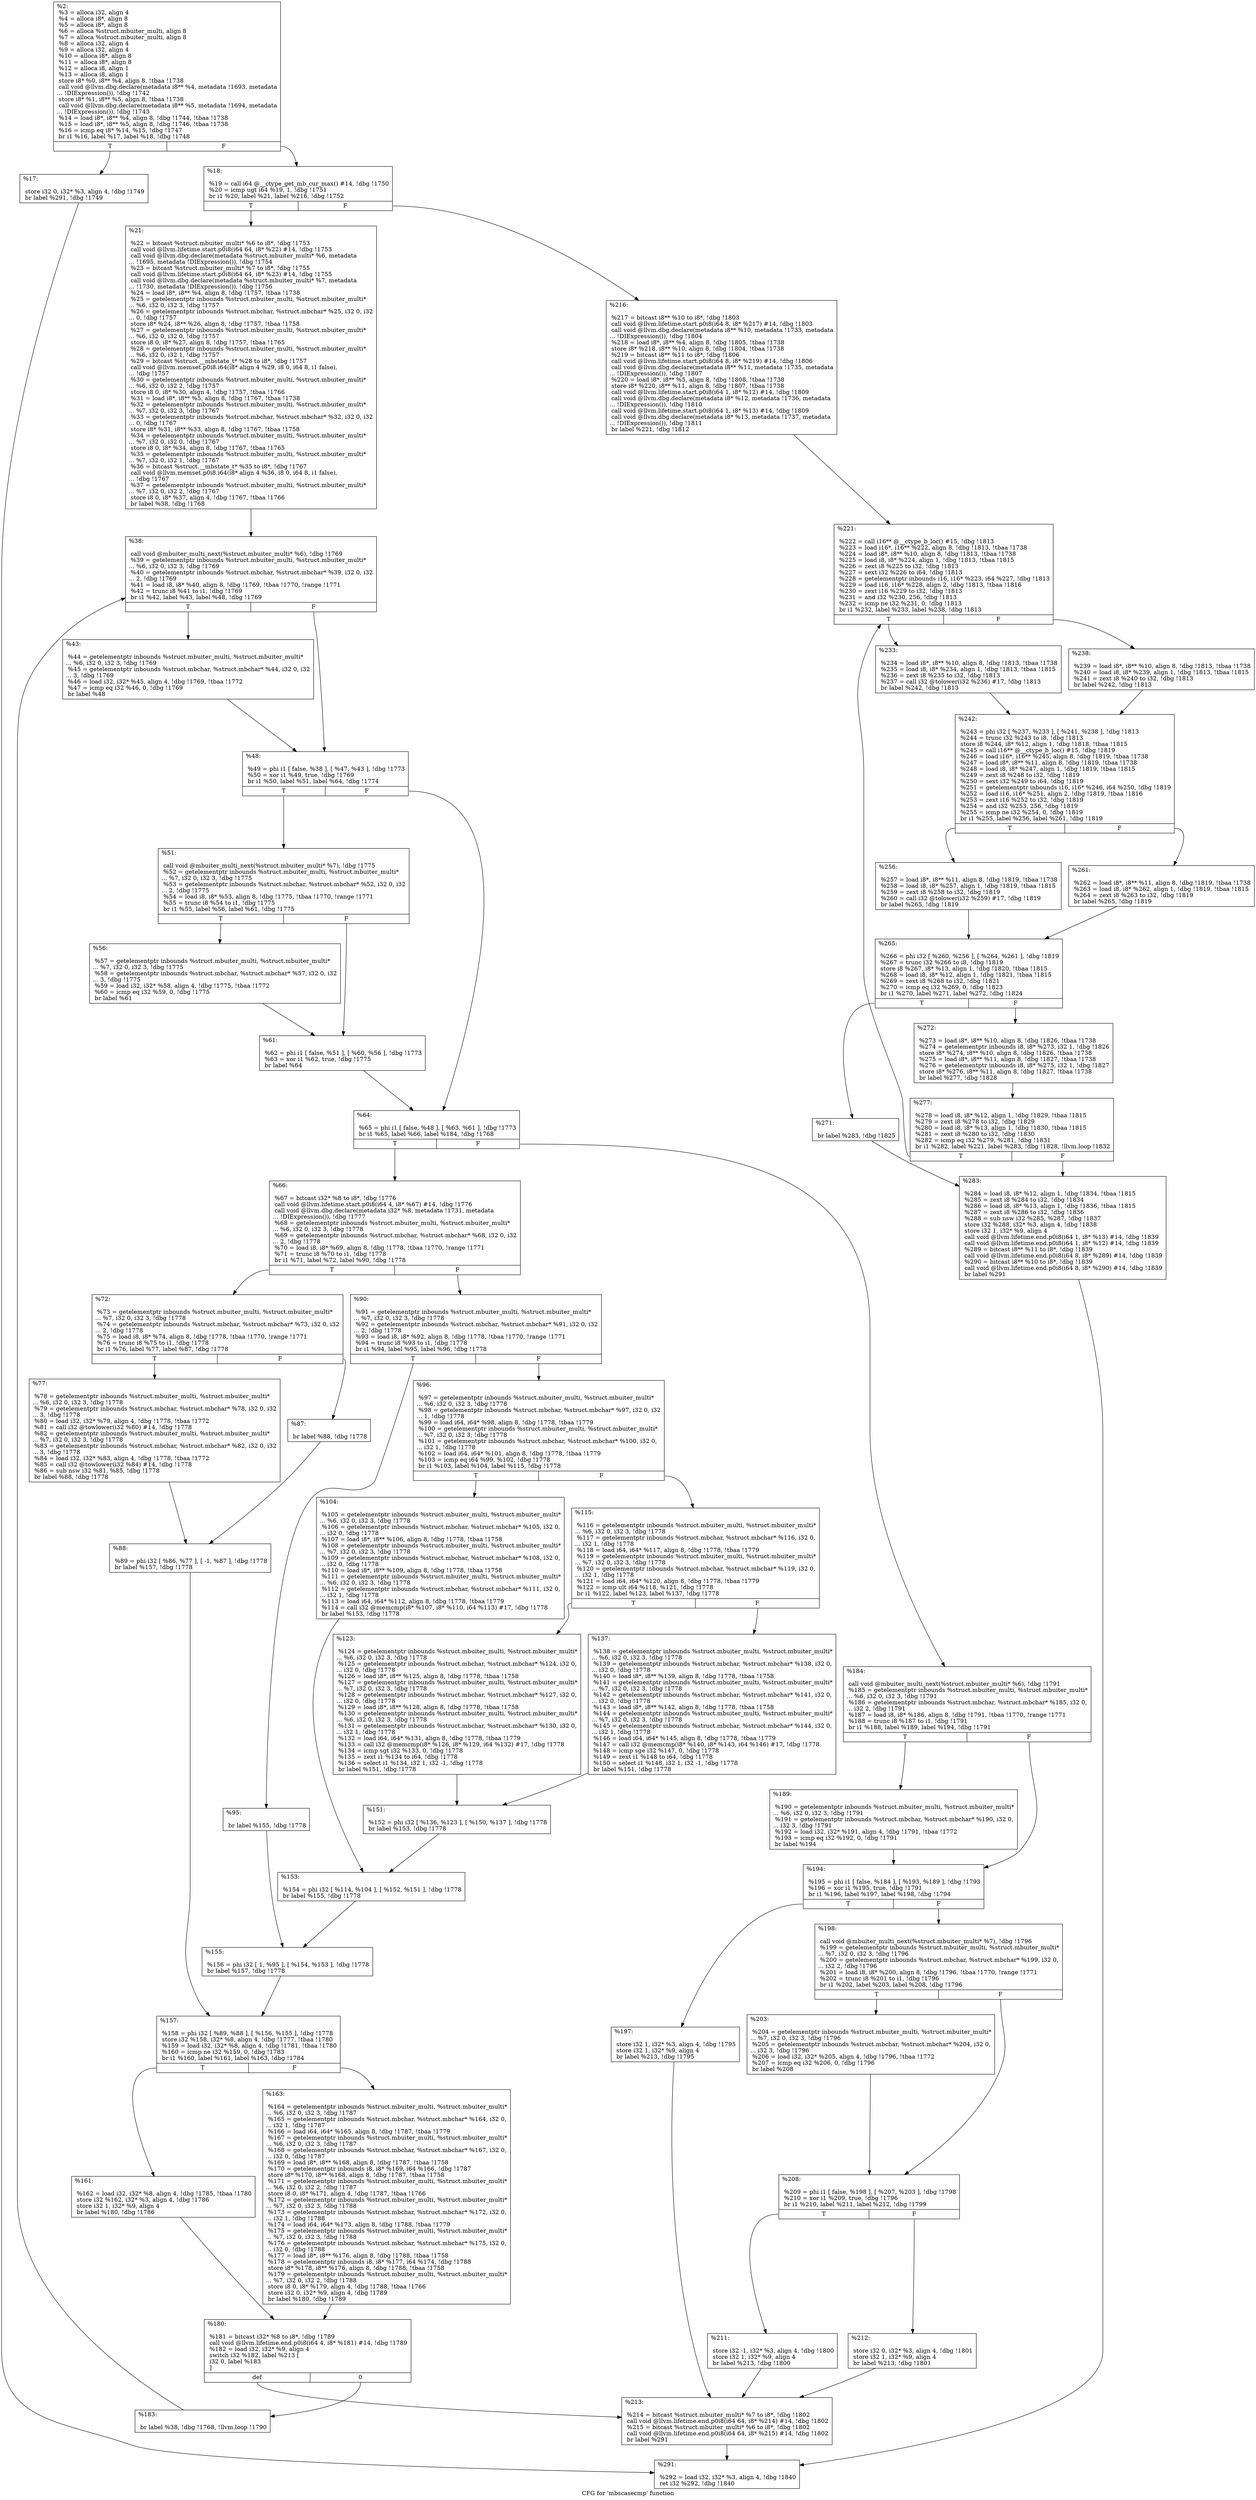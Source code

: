digraph "CFG for 'mbscasecmp' function" {
	label="CFG for 'mbscasecmp' function";

	Node0x295e1e0 [shape=record,label="{%2:\l  %3 = alloca i32, align 4\l  %4 = alloca i8*, align 8\l  %5 = alloca i8*, align 8\l  %6 = alloca %struct.mbuiter_multi, align 8\l  %7 = alloca %struct.mbuiter_multi, align 8\l  %8 = alloca i32, align 4\l  %9 = alloca i32, align 4\l  %10 = alloca i8*, align 8\l  %11 = alloca i8*, align 8\l  %12 = alloca i8, align 1\l  %13 = alloca i8, align 1\l  store i8* %0, i8** %4, align 8, !tbaa !1738\l  call void @llvm.dbg.declare(metadata i8** %4, metadata !1693, metadata\l... !DIExpression()), !dbg !1742\l  store i8* %1, i8** %5, align 8, !tbaa !1738\l  call void @llvm.dbg.declare(metadata i8** %5, metadata !1694, metadata\l... !DIExpression()), !dbg !1743\l  %14 = load i8*, i8** %4, align 8, !dbg !1744, !tbaa !1738\l  %15 = load i8*, i8** %5, align 8, !dbg !1746, !tbaa !1738\l  %16 = icmp eq i8* %14, %15, !dbg !1747\l  br i1 %16, label %17, label %18, !dbg !1748\l|{<s0>T|<s1>F}}"];
	Node0x295e1e0:s0 -> Node0x295f040;
	Node0x295e1e0:s1 -> Node0x295f090;
	Node0x295f040 [shape=record,label="{%17:\l\l  store i32 0, i32* %3, align 4, !dbg !1749\l  br label %291, !dbg !1749\l}"];
	Node0x295f040 -> Node0x2960080;
	Node0x295f090 [shape=record,label="{%18:\l\l  %19 = call i64 @__ctype_get_mb_cur_max() #14, !dbg !1750\l  %20 = icmp ugt i64 %19, 1, !dbg !1751\l  br i1 %20, label %21, label %216, !dbg !1752\l|{<s0>T|<s1>F}}"];
	Node0x295f090:s0 -> Node0x295f0e0;
	Node0x295f090:s1 -> Node0x295fcc0;
	Node0x295f0e0 [shape=record,label="{%21:\l\l  %22 = bitcast %struct.mbuiter_multi* %6 to i8*, !dbg !1753\l  call void @llvm.lifetime.start.p0i8(i64 64, i8* %22) #14, !dbg !1753\l  call void @llvm.dbg.declare(metadata %struct.mbuiter_multi* %6, metadata\l... !1695, metadata !DIExpression()), !dbg !1754\l  %23 = bitcast %struct.mbuiter_multi* %7 to i8*, !dbg !1755\l  call void @llvm.lifetime.start.p0i8(i64 64, i8* %23) #14, !dbg !1755\l  call void @llvm.dbg.declare(metadata %struct.mbuiter_multi* %7, metadata\l... !1730, metadata !DIExpression()), !dbg !1756\l  %24 = load i8*, i8** %4, align 8, !dbg !1757, !tbaa !1738\l  %25 = getelementptr inbounds %struct.mbuiter_multi, %struct.mbuiter_multi*\l... %6, i32 0, i32 3, !dbg !1757\l  %26 = getelementptr inbounds %struct.mbchar, %struct.mbchar* %25, i32 0, i32\l... 0, !dbg !1757\l  store i8* %24, i8** %26, align 8, !dbg !1757, !tbaa !1758\l  %27 = getelementptr inbounds %struct.mbuiter_multi, %struct.mbuiter_multi*\l... %6, i32 0, i32 0, !dbg !1757\l  store i8 0, i8* %27, align 8, !dbg !1757, !tbaa !1765\l  %28 = getelementptr inbounds %struct.mbuiter_multi, %struct.mbuiter_multi*\l... %6, i32 0, i32 1, !dbg !1757\l  %29 = bitcast %struct.__mbstate_t* %28 to i8*, !dbg !1757\l  call void @llvm.memset.p0i8.i64(i8* align 4 %29, i8 0, i64 8, i1 false),\l... !dbg !1757\l  %30 = getelementptr inbounds %struct.mbuiter_multi, %struct.mbuiter_multi*\l... %6, i32 0, i32 2, !dbg !1757\l  store i8 0, i8* %30, align 4, !dbg !1757, !tbaa !1766\l  %31 = load i8*, i8** %5, align 8, !dbg !1767, !tbaa !1738\l  %32 = getelementptr inbounds %struct.mbuiter_multi, %struct.mbuiter_multi*\l... %7, i32 0, i32 3, !dbg !1767\l  %33 = getelementptr inbounds %struct.mbchar, %struct.mbchar* %32, i32 0, i32\l... 0, !dbg !1767\l  store i8* %31, i8** %33, align 8, !dbg !1767, !tbaa !1758\l  %34 = getelementptr inbounds %struct.mbuiter_multi, %struct.mbuiter_multi*\l... %7, i32 0, i32 0, !dbg !1767\l  store i8 0, i8* %34, align 8, !dbg !1767, !tbaa !1765\l  %35 = getelementptr inbounds %struct.mbuiter_multi, %struct.mbuiter_multi*\l... %7, i32 0, i32 1, !dbg !1767\l  %36 = bitcast %struct.__mbstate_t* %35 to i8*, !dbg !1767\l  call void @llvm.memset.p0i8.i64(i8* align 4 %36, i8 0, i64 8, i1 false),\l... !dbg !1767\l  %37 = getelementptr inbounds %struct.mbuiter_multi, %struct.mbuiter_multi*\l... %7, i32 0, i32 2, !dbg !1767\l  store i8 0, i8* %37, align 4, !dbg !1767, !tbaa !1766\l  br label %38, !dbg !1768\l}"];
	Node0x295f0e0 -> Node0x295f130;
	Node0x295f130 [shape=record,label="{%38:\l\l  call void @mbuiter_multi_next(%struct.mbuiter_multi* %6), !dbg !1769\l  %39 = getelementptr inbounds %struct.mbuiter_multi, %struct.mbuiter_multi*\l... %6, i32 0, i32 3, !dbg !1769\l  %40 = getelementptr inbounds %struct.mbchar, %struct.mbchar* %39, i32 0, i32\l... 2, !dbg !1769\l  %41 = load i8, i8* %40, align 8, !dbg !1769, !tbaa !1770, !range !1771\l  %42 = trunc i8 %41 to i1, !dbg !1769\l  br i1 %42, label %43, label %48, !dbg !1769\l|{<s0>T|<s1>F}}"];
	Node0x295f130:s0 -> Node0x295f180;
	Node0x295f130:s1 -> Node0x295f1d0;
	Node0x295f180 [shape=record,label="{%43:\l\l  %44 = getelementptr inbounds %struct.mbuiter_multi, %struct.mbuiter_multi*\l... %6, i32 0, i32 3, !dbg !1769\l  %45 = getelementptr inbounds %struct.mbchar, %struct.mbchar* %44, i32 0, i32\l... 3, !dbg !1769\l  %46 = load i32, i32* %45, align 4, !dbg !1769, !tbaa !1772\l  %47 = icmp eq i32 %46, 0, !dbg !1769\l  br label %48\l}"];
	Node0x295f180 -> Node0x295f1d0;
	Node0x295f1d0 [shape=record,label="{%48:\l\l  %49 = phi i1 [ false, %38 ], [ %47, %43 ], !dbg !1773\l  %50 = xor i1 %49, true, !dbg !1769\l  br i1 %50, label %51, label %64, !dbg !1774\l|{<s0>T|<s1>F}}"];
	Node0x295f1d0:s0 -> Node0x295f220;
	Node0x295f1d0:s1 -> Node0x295f310;
	Node0x295f220 [shape=record,label="{%51:\l\l  call void @mbuiter_multi_next(%struct.mbuiter_multi* %7), !dbg !1775\l  %52 = getelementptr inbounds %struct.mbuiter_multi, %struct.mbuiter_multi*\l... %7, i32 0, i32 3, !dbg !1775\l  %53 = getelementptr inbounds %struct.mbchar, %struct.mbchar* %52, i32 0, i32\l... 2, !dbg !1775\l  %54 = load i8, i8* %53, align 8, !dbg !1775, !tbaa !1770, !range !1771\l  %55 = trunc i8 %54 to i1, !dbg !1775\l  br i1 %55, label %56, label %61, !dbg !1775\l|{<s0>T|<s1>F}}"];
	Node0x295f220:s0 -> Node0x295f270;
	Node0x295f220:s1 -> Node0x295f2c0;
	Node0x295f270 [shape=record,label="{%56:\l\l  %57 = getelementptr inbounds %struct.mbuiter_multi, %struct.mbuiter_multi*\l... %7, i32 0, i32 3, !dbg !1775\l  %58 = getelementptr inbounds %struct.mbchar, %struct.mbchar* %57, i32 0, i32\l... 3, !dbg !1775\l  %59 = load i32, i32* %58, align 4, !dbg !1775, !tbaa !1772\l  %60 = icmp eq i32 %59, 0, !dbg !1775\l  br label %61\l}"];
	Node0x295f270 -> Node0x295f2c0;
	Node0x295f2c0 [shape=record,label="{%61:\l\l  %62 = phi i1 [ false, %51 ], [ %60, %56 ], !dbg !1773\l  %63 = xor i1 %62, true, !dbg !1775\l  br label %64\l}"];
	Node0x295f2c0 -> Node0x295f310;
	Node0x295f310 [shape=record,label="{%64:\l\l  %65 = phi i1 [ false, %48 ], [ %63, %61 ], !dbg !1773\l  br i1 %65, label %66, label %184, !dbg !1768\l|{<s0>T|<s1>F}}"];
	Node0x295f310:s0 -> Node0x295f360;
	Node0x295f310:s1 -> Node0x295f9a0;
	Node0x295f360 [shape=record,label="{%66:\l\l  %67 = bitcast i32* %8 to i8*, !dbg !1776\l  call void @llvm.lifetime.start.p0i8(i64 4, i8* %67) #14, !dbg !1776\l  call void @llvm.dbg.declare(metadata i32* %8, metadata !1731, metadata\l... !DIExpression()), !dbg !1777\l  %68 = getelementptr inbounds %struct.mbuiter_multi, %struct.mbuiter_multi*\l... %6, i32 0, i32 3, !dbg !1778\l  %69 = getelementptr inbounds %struct.mbchar, %struct.mbchar* %68, i32 0, i32\l... 2, !dbg !1778\l  %70 = load i8, i8* %69, align 8, !dbg !1778, !tbaa !1770, !range !1771\l  %71 = trunc i8 %70 to i1, !dbg !1778\l  br i1 %71, label %72, label %90, !dbg !1778\l|{<s0>T|<s1>F}}"];
	Node0x295f360:s0 -> Node0x295f3b0;
	Node0x295f360:s1 -> Node0x295f4f0;
	Node0x295f3b0 [shape=record,label="{%72:\l\l  %73 = getelementptr inbounds %struct.mbuiter_multi, %struct.mbuiter_multi*\l... %7, i32 0, i32 3, !dbg !1778\l  %74 = getelementptr inbounds %struct.mbchar, %struct.mbchar* %73, i32 0, i32\l... 2, !dbg !1778\l  %75 = load i8, i8* %74, align 8, !dbg !1778, !tbaa !1770, !range !1771\l  %76 = trunc i8 %75 to i1, !dbg !1778\l  br i1 %76, label %77, label %87, !dbg !1778\l|{<s0>T|<s1>F}}"];
	Node0x295f3b0:s0 -> Node0x295f400;
	Node0x295f3b0:s1 -> Node0x295f450;
	Node0x295f400 [shape=record,label="{%77:\l\l  %78 = getelementptr inbounds %struct.mbuiter_multi, %struct.mbuiter_multi*\l... %6, i32 0, i32 3, !dbg !1778\l  %79 = getelementptr inbounds %struct.mbchar, %struct.mbchar* %78, i32 0, i32\l... 3, !dbg !1778\l  %80 = load i32, i32* %79, align 4, !dbg !1778, !tbaa !1772\l  %81 = call i32 @towlower(i32 %80) #14, !dbg !1778\l  %82 = getelementptr inbounds %struct.mbuiter_multi, %struct.mbuiter_multi*\l... %7, i32 0, i32 3, !dbg !1778\l  %83 = getelementptr inbounds %struct.mbchar, %struct.mbchar* %82, i32 0, i32\l... 3, !dbg !1778\l  %84 = load i32, i32* %83, align 4, !dbg !1778, !tbaa !1772\l  %85 = call i32 @towlower(i32 %84) #14, !dbg !1778\l  %86 = sub nsw i32 %81, %85, !dbg !1778\l  br label %88, !dbg !1778\l}"];
	Node0x295f400 -> Node0x295f4a0;
	Node0x295f450 [shape=record,label="{%87:\l\l  br label %88, !dbg !1778\l}"];
	Node0x295f450 -> Node0x295f4a0;
	Node0x295f4a0 [shape=record,label="{%88:\l\l  %89 = phi i32 [ %86, %77 ], [ -1, %87 ], !dbg !1778\l  br label %157, !dbg !1778\l}"];
	Node0x295f4a0 -> Node0x295f810;
	Node0x295f4f0 [shape=record,label="{%90:\l\l  %91 = getelementptr inbounds %struct.mbuiter_multi, %struct.mbuiter_multi*\l... %7, i32 0, i32 3, !dbg !1778\l  %92 = getelementptr inbounds %struct.mbchar, %struct.mbchar* %91, i32 0, i32\l... 2, !dbg !1778\l  %93 = load i8, i8* %92, align 8, !dbg !1778, !tbaa !1770, !range !1771\l  %94 = trunc i8 %93 to i1, !dbg !1778\l  br i1 %94, label %95, label %96, !dbg !1778\l|{<s0>T|<s1>F}}"];
	Node0x295f4f0:s0 -> Node0x295f540;
	Node0x295f4f0:s1 -> Node0x295f590;
	Node0x295f540 [shape=record,label="{%95:\l\l  br label %155, !dbg !1778\l}"];
	Node0x295f540 -> Node0x295f7c0;
	Node0x295f590 [shape=record,label="{%96:\l\l  %97 = getelementptr inbounds %struct.mbuiter_multi, %struct.mbuiter_multi*\l... %6, i32 0, i32 3, !dbg !1778\l  %98 = getelementptr inbounds %struct.mbchar, %struct.mbchar* %97, i32 0, i32\l... 1, !dbg !1778\l  %99 = load i64, i64* %98, align 8, !dbg !1778, !tbaa !1779\l  %100 = getelementptr inbounds %struct.mbuiter_multi, %struct.mbuiter_multi*\l... %7, i32 0, i32 3, !dbg !1778\l  %101 = getelementptr inbounds %struct.mbchar, %struct.mbchar* %100, i32 0,\l... i32 1, !dbg !1778\l  %102 = load i64, i64* %101, align 8, !dbg !1778, !tbaa !1779\l  %103 = icmp eq i64 %99, %102, !dbg !1778\l  br i1 %103, label %104, label %115, !dbg !1778\l|{<s0>T|<s1>F}}"];
	Node0x295f590:s0 -> Node0x295f5e0;
	Node0x295f590:s1 -> Node0x295f630;
	Node0x295f5e0 [shape=record,label="{%104:\l\l  %105 = getelementptr inbounds %struct.mbuiter_multi, %struct.mbuiter_multi*\l... %6, i32 0, i32 3, !dbg !1778\l  %106 = getelementptr inbounds %struct.mbchar, %struct.mbchar* %105, i32 0,\l... i32 0, !dbg !1778\l  %107 = load i8*, i8** %106, align 8, !dbg !1778, !tbaa !1758\l  %108 = getelementptr inbounds %struct.mbuiter_multi, %struct.mbuiter_multi*\l... %7, i32 0, i32 3, !dbg !1778\l  %109 = getelementptr inbounds %struct.mbchar, %struct.mbchar* %108, i32 0,\l... i32 0, !dbg !1778\l  %110 = load i8*, i8** %109, align 8, !dbg !1778, !tbaa !1758\l  %111 = getelementptr inbounds %struct.mbuiter_multi, %struct.mbuiter_multi*\l... %6, i32 0, i32 3, !dbg !1778\l  %112 = getelementptr inbounds %struct.mbchar, %struct.mbchar* %111, i32 0,\l... i32 1, !dbg !1778\l  %113 = load i64, i64* %112, align 8, !dbg !1778, !tbaa !1779\l  %114 = call i32 @memcmp(i8* %107, i8* %110, i64 %113) #17, !dbg !1778\l  br label %153, !dbg !1778\l}"];
	Node0x295f5e0 -> Node0x295f770;
	Node0x295f630 [shape=record,label="{%115:\l\l  %116 = getelementptr inbounds %struct.mbuiter_multi, %struct.mbuiter_multi*\l... %6, i32 0, i32 3, !dbg !1778\l  %117 = getelementptr inbounds %struct.mbchar, %struct.mbchar* %116, i32 0,\l... i32 1, !dbg !1778\l  %118 = load i64, i64* %117, align 8, !dbg !1778, !tbaa !1779\l  %119 = getelementptr inbounds %struct.mbuiter_multi, %struct.mbuiter_multi*\l... %7, i32 0, i32 3, !dbg !1778\l  %120 = getelementptr inbounds %struct.mbchar, %struct.mbchar* %119, i32 0,\l... i32 1, !dbg !1778\l  %121 = load i64, i64* %120, align 8, !dbg !1778, !tbaa !1779\l  %122 = icmp ult i64 %118, %121, !dbg !1778\l  br i1 %122, label %123, label %137, !dbg !1778\l|{<s0>T|<s1>F}}"];
	Node0x295f630:s0 -> Node0x295f680;
	Node0x295f630:s1 -> Node0x295f6d0;
	Node0x295f680 [shape=record,label="{%123:\l\l  %124 = getelementptr inbounds %struct.mbuiter_multi, %struct.mbuiter_multi*\l... %6, i32 0, i32 3, !dbg !1778\l  %125 = getelementptr inbounds %struct.mbchar, %struct.mbchar* %124, i32 0,\l... i32 0, !dbg !1778\l  %126 = load i8*, i8** %125, align 8, !dbg !1778, !tbaa !1758\l  %127 = getelementptr inbounds %struct.mbuiter_multi, %struct.mbuiter_multi*\l... %7, i32 0, i32 3, !dbg !1778\l  %128 = getelementptr inbounds %struct.mbchar, %struct.mbchar* %127, i32 0,\l... i32 0, !dbg !1778\l  %129 = load i8*, i8** %128, align 8, !dbg !1778, !tbaa !1758\l  %130 = getelementptr inbounds %struct.mbuiter_multi, %struct.mbuiter_multi*\l... %6, i32 0, i32 3, !dbg !1778\l  %131 = getelementptr inbounds %struct.mbchar, %struct.mbchar* %130, i32 0,\l... i32 1, !dbg !1778\l  %132 = load i64, i64* %131, align 8, !dbg !1778, !tbaa !1779\l  %133 = call i32 @memcmp(i8* %126, i8* %129, i64 %132) #17, !dbg !1778\l  %134 = icmp sgt i32 %133, 0, !dbg !1778\l  %135 = zext i1 %134 to i64, !dbg !1778\l  %136 = select i1 %134, i32 1, i32 -1, !dbg !1778\l  br label %151, !dbg !1778\l}"];
	Node0x295f680 -> Node0x295f720;
	Node0x295f6d0 [shape=record,label="{%137:\l\l  %138 = getelementptr inbounds %struct.mbuiter_multi, %struct.mbuiter_multi*\l... %6, i32 0, i32 3, !dbg !1778\l  %139 = getelementptr inbounds %struct.mbchar, %struct.mbchar* %138, i32 0,\l... i32 0, !dbg !1778\l  %140 = load i8*, i8** %139, align 8, !dbg !1778, !tbaa !1758\l  %141 = getelementptr inbounds %struct.mbuiter_multi, %struct.mbuiter_multi*\l... %7, i32 0, i32 3, !dbg !1778\l  %142 = getelementptr inbounds %struct.mbchar, %struct.mbchar* %141, i32 0,\l... i32 0, !dbg !1778\l  %143 = load i8*, i8** %142, align 8, !dbg !1778, !tbaa !1758\l  %144 = getelementptr inbounds %struct.mbuiter_multi, %struct.mbuiter_multi*\l... %7, i32 0, i32 3, !dbg !1778\l  %145 = getelementptr inbounds %struct.mbchar, %struct.mbchar* %144, i32 0,\l... i32 1, !dbg !1778\l  %146 = load i64, i64* %145, align 8, !dbg !1778, !tbaa !1779\l  %147 = call i32 @memcmp(i8* %140, i8* %143, i64 %146) #17, !dbg !1778\l  %148 = icmp sge i32 %147, 0, !dbg !1778\l  %149 = zext i1 %148 to i64, !dbg !1778\l  %150 = select i1 %148, i32 1, i32 -1, !dbg !1778\l  br label %151, !dbg !1778\l}"];
	Node0x295f6d0 -> Node0x295f720;
	Node0x295f720 [shape=record,label="{%151:\l\l  %152 = phi i32 [ %136, %123 ], [ %150, %137 ], !dbg !1778\l  br label %153, !dbg !1778\l}"];
	Node0x295f720 -> Node0x295f770;
	Node0x295f770 [shape=record,label="{%153:\l\l  %154 = phi i32 [ %114, %104 ], [ %152, %151 ], !dbg !1778\l  br label %155, !dbg !1778\l}"];
	Node0x295f770 -> Node0x295f7c0;
	Node0x295f7c0 [shape=record,label="{%155:\l\l  %156 = phi i32 [ 1, %95 ], [ %154, %153 ], !dbg !1778\l  br label %157, !dbg !1778\l}"];
	Node0x295f7c0 -> Node0x295f810;
	Node0x295f810 [shape=record,label="{%157:\l\l  %158 = phi i32 [ %89, %88 ], [ %156, %155 ], !dbg !1778\l  store i32 %158, i32* %8, align 4, !dbg !1777, !tbaa !1780\l  %159 = load i32, i32* %8, align 4, !dbg !1781, !tbaa !1780\l  %160 = icmp ne i32 %159, 0, !dbg !1783\l  br i1 %160, label %161, label %163, !dbg !1784\l|{<s0>T|<s1>F}}"];
	Node0x295f810:s0 -> Node0x295f860;
	Node0x295f810:s1 -> Node0x295f8b0;
	Node0x295f860 [shape=record,label="{%161:\l\l  %162 = load i32, i32* %8, align 4, !dbg !1785, !tbaa !1780\l  store i32 %162, i32* %3, align 4, !dbg !1786\l  store i32 1, i32* %9, align 4\l  br label %180, !dbg !1786\l}"];
	Node0x295f860 -> Node0x295f900;
	Node0x295f8b0 [shape=record,label="{%163:\l\l  %164 = getelementptr inbounds %struct.mbuiter_multi, %struct.mbuiter_multi*\l... %6, i32 0, i32 3, !dbg !1787\l  %165 = getelementptr inbounds %struct.mbchar, %struct.mbchar* %164, i32 0,\l... i32 1, !dbg !1787\l  %166 = load i64, i64* %165, align 8, !dbg !1787, !tbaa !1779\l  %167 = getelementptr inbounds %struct.mbuiter_multi, %struct.mbuiter_multi*\l... %6, i32 0, i32 3, !dbg !1787\l  %168 = getelementptr inbounds %struct.mbchar, %struct.mbchar* %167, i32 0,\l... i32 0, !dbg !1787\l  %169 = load i8*, i8** %168, align 8, !dbg !1787, !tbaa !1758\l  %170 = getelementptr inbounds i8, i8* %169, i64 %166, !dbg !1787\l  store i8* %170, i8** %168, align 8, !dbg !1787, !tbaa !1758\l  %171 = getelementptr inbounds %struct.mbuiter_multi, %struct.mbuiter_multi*\l... %6, i32 0, i32 2, !dbg !1787\l  store i8 0, i8* %171, align 4, !dbg !1787, !tbaa !1766\l  %172 = getelementptr inbounds %struct.mbuiter_multi, %struct.mbuiter_multi*\l... %7, i32 0, i32 3, !dbg !1788\l  %173 = getelementptr inbounds %struct.mbchar, %struct.mbchar* %172, i32 0,\l... i32 1, !dbg !1788\l  %174 = load i64, i64* %173, align 8, !dbg !1788, !tbaa !1779\l  %175 = getelementptr inbounds %struct.mbuiter_multi, %struct.mbuiter_multi*\l... %7, i32 0, i32 3, !dbg !1788\l  %176 = getelementptr inbounds %struct.mbchar, %struct.mbchar* %175, i32 0,\l... i32 0, !dbg !1788\l  %177 = load i8*, i8** %176, align 8, !dbg !1788, !tbaa !1758\l  %178 = getelementptr inbounds i8, i8* %177, i64 %174, !dbg !1788\l  store i8* %178, i8** %176, align 8, !dbg !1788, !tbaa !1758\l  %179 = getelementptr inbounds %struct.mbuiter_multi, %struct.mbuiter_multi*\l... %7, i32 0, i32 2, !dbg !1788\l  store i8 0, i8* %179, align 4, !dbg !1788, !tbaa !1766\l  store i32 0, i32* %9, align 4, !dbg !1789\l  br label %180, !dbg !1789\l}"];
	Node0x295f8b0 -> Node0x295f900;
	Node0x295f900 [shape=record,label="{%180:\l\l  %181 = bitcast i32* %8 to i8*, !dbg !1789\l  call void @llvm.lifetime.end.p0i8(i64 4, i8* %181) #14, !dbg !1789\l  %182 = load i32, i32* %9, align 4\l  switch i32 %182, label %213 [\l    i32 0, label %183\l  ]\l|{<s0>def|<s1>0}}"];
	Node0x295f900:s0 -> Node0x295fc70;
	Node0x295f900:s1 -> Node0x295f950;
	Node0x295f950 [shape=record,label="{%183:\l\l  br label %38, !dbg !1768, !llvm.loop !1790\l}"];
	Node0x295f950 -> Node0x295f130;
	Node0x295f9a0 [shape=record,label="{%184:\l\l  call void @mbuiter_multi_next(%struct.mbuiter_multi* %6), !dbg !1791\l  %185 = getelementptr inbounds %struct.mbuiter_multi, %struct.mbuiter_multi*\l... %6, i32 0, i32 3, !dbg !1791\l  %186 = getelementptr inbounds %struct.mbchar, %struct.mbchar* %185, i32 0,\l... i32 2, !dbg !1791\l  %187 = load i8, i8* %186, align 8, !dbg !1791, !tbaa !1770, !range !1771\l  %188 = trunc i8 %187 to i1, !dbg !1791\l  br i1 %188, label %189, label %194, !dbg !1791\l|{<s0>T|<s1>F}}"];
	Node0x295f9a0:s0 -> Node0x295f9f0;
	Node0x295f9a0:s1 -> Node0x295fa40;
	Node0x295f9f0 [shape=record,label="{%189:\l\l  %190 = getelementptr inbounds %struct.mbuiter_multi, %struct.mbuiter_multi*\l... %6, i32 0, i32 3, !dbg !1791\l  %191 = getelementptr inbounds %struct.mbchar, %struct.mbchar* %190, i32 0,\l... i32 3, !dbg !1791\l  %192 = load i32, i32* %191, align 4, !dbg !1791, !tbaa !1772\l  %193 = icmp eq i32 %192, 0, !dbg !1791\l  br label %194\l}"];
	Node0x295f9f0 -> Node0x295fa40;
	Node0x295fa40 [shape=record,label="{%194:\l\l  %195 = phi i1 [ false, %184 ], [ %193, %189 ], !dbg !1793\l  %196 = xor i1 %195, true, !dbg !1791\l  br i1 %196, label %197, label %198, !dbg !1794\l|{<s0>T|<s1>F}}"];
	Node0x295fa40:s0 -> Node0x295fa90;
	Node0x295fa40:s1 -> Node0x295fae0;
	Node0x295fa90 [shape=record,label="{%197:\l\l  store i32 1, i32* %3, align 4, !dbg !1795\l  store i32 1, i32* %9, align 4\l  br label %213, !dbg !1795\l}"];
	Node0x295fa90 -> Node0x295fc70;
	Node0x295fae0 [shape=record,label="{%198:\l\l  call void @mbuiter_multi_next(%struct.mbuiter_multi* %7), !dbg !1796\l  %199 = getelementptr inbounds %struct.mbuiter_multi, %struct.mbuiter_multi*\l... %7, i32 0, i32 3, !dbg !1796\l  %200 = getelementptr inbounds %struct.mbchar, %struct.mbchar* %199, i32 0,\l... i32 2, !dbg !1796\l  %201 = load i8, i8* %200, align 8, !dbg !1796, !tbaa !1770, !range !1771\l  %202 = trunc i8 %201 to i1, !dbg !1796\l  br i1 %202, label %203, label %208, !dbg !1796\l|{<s0>T|<s1>F}}"];
	Node0x295fae0:s0 -> Node0x295fb30;
	Node0x295fae0:s1 -> Node0x295fb80;
	Node0x295fb30 [shape=record,label="{%203:\l\l  %204 = getelementptr inbounds %struct.mbuiter_multi, %struct.mbuiter_multi*\l... %7, i32 0, i32 3, !dbg !1796\l  %205 = getelementptr inbounds %struct.mbchar, %struct.mbchar* %204, i32 0,\l... i32 3, !dbg !1796\l  %206 = load i32, i32* %205, align 4, !dbg !1796, !tbaa !1772\l  %207 = icmp eq i32 %206, 0, !dbg !1796\l  br label %208\l}"];
	Node0x295fb30 -> Node0x295fb80;
	Node0x295fb80 [shape=record,label="{%208:\l\l  %209 = phi i1 [ false, %198 ], [ %207, %203 ], !dbg !1798\l  %210 = xor i1 %209, true, !dbg !1796\l  br i1 %210, label %211, label %212, !dbg !1799\l|{<s0>T|<s1>F}}"];
	Node0x295fb80:s0 -> Node0x295fbd0;
	Node0x295fb80:s1 -> Node0x295fc20;
	Node0x295fbd0 [shape=record,label="{%211:\l\l  store i32 -1, i32* %3, align 4, !dbg !1800\l  store i32 1, i32* %9, align 4\l  br label %213, !dbg !1800\l}"];
	Node0x295fbd0 -> Node0x295fc70;
	Node0x295fc20 [shape=record,label="{%212:\l\l  store i32 0, i32* %3, align 4, !dbg !1801\l  store i32 1, i32* %9, align 4\l  br label %213, !dbg !1801\l}"];
	Node0x295fc20 -> Node0x295fc70;
	Node0x295fc70 [shape=record,label="{%213:\l\l  %214 = bitcast %struct.mbuiter_multi* %7 to i8*, !dbg !1802\l  call void @llvm.lifetime.end.p0i8(i64 64, i8* %214) #14, !dbg !1802\l  %215 = bitcast %struct.mbuiter_multi* %6 to i8*, !dbg !1802\l  call void @llvm.lifetime.end.p0i8(i64 64, i8* %215) #14, !dbg !1802\l  br label %291\l}"];
	Node0x295fc70 -> Node0x2960080;
	Node0x295fcc0 [shape=record,label="{%216:\l\l  %217 = bitcast i8** %10 to i8*, !dbg !1803\l  call void @llvm.lifetime.start.p0i8(i64 8, i8* %217) #14, !dbg !1803\l  call void @llvm.dbg.declare(metadata i8** %10, metadata !1733, metadata\l... !DIExpression()), !dbg !1804\l  %218 = load i8*, i8** %4, align 8, !dbg !1805, !tbaa !1738\l  store i8* %218, i8** %10, align 8, !dbg !1804, !tbaa !1738\l  %219 = bitcast i8** %11 to i8*, !dbg !1806\l  call void @llvm.lifetime.start.p0i8(i64 8, i8* %219) #14, !dbg !1806\l  call void @llvm.dbg.declare(metadata i8** %11, metadata !1735, metadata\l... !DIExpression()), !dbg !1807\l  %220 = load i8*, i8** %5, align 8, !dbg !1808, !tbaa !1738\l  store i8* %220, i8** %11, align 8, !dbg !1807, !tbaa !1738\l  call void @llvm.lifetime.start.p0i8(i64 1, i8* %12) #14, !dbg !1809\l  call void @llvm.dbg.declare(metadata i8* %12, metadata !1736, metadata\l... !DIExpression()), !dbg !1810\l  call void @llvm.lifetime.start.p0i8(i64 1, i8* %13) #14, !dbg !1809\l  call void @llvm.dbg.declare(metadata i8* %13, metadata !1737, metadata\l... !DIExpression()), !dbg !1811\l  br label %221, !dbg !1812\l}"];
	Node0x295fcc0 -> Node0x295fd10;
	Node0x295fd10 [shape=record,label="{%221:\l\l  %222 = call i16** @__ctype_b_loc() #15, !dbg !1813\l  %223 = load i16*, i16** %222, align 8, !dbg !1813, !tbaa !1738\l  %224 = load i8*, i8** %10, align 8, !dbg !1813, !tbaa !1738\l  %225 = load i8, i8* %224, align 1, !dbg !1813, !tbaa !1815\l  %226 = zext i8 %225 to i32, !dbg !1813\l  %227 = sext i32 %226 to i64, !dbg !1813\l  %228 = getelementptr inbounds i16, i16* %223, i64 %227, !dbg !1813\l  %229 = load i16, i16* %228, align 2, !dbg !1813, !tbaa !1816\l  %230 = zext i16 %229 to i32, !dbg !1813\l  %231 = and i32 %230, 256, !dbg !1813\l  %232 = icmp ne i32 %231, 0, !dbg !1813\l  br i1 %232, label %233, label %238, !dbg !1813\l|{<s0>T|<s1>F}}"];
	Node0x295fd10:s0 -> Node0x295fd60;
	Node0x295fd10:s1 -> Node0x295fdb0;
	Node0x295fd60 [shape=record,label="{%233:\l\l  %234 = load i8*, i8** %10, align 8, !dbg !1813, !tbaa !1738\l  %235 = load i8, i8* %234, align 1, !dbg !1813, !tbaa !1815\l  %236 = zext i8 %235 to i32, !dbg !1813\l  %237 = call i32 @tolower(i32 %236) #17, !dbg !1813\l  br label %242, !dbg !1813\l}"];
	Node0x295fd60 -> Node0x295fe00;
	Node0x295fdb0 [shape=record,label="{%238:\l\l  %239 = load i8*, i8** %10, align 8, !dbg !1813, !tbaa !1738\l  %240 = load i8, i8* %239, align 1, !dbg !1813, !tbaa !1815\l  %241 = zext i8 %240 to i32, !dbg !1813\l  br label %242, !dbg !1813\l}"];
	Node0x295fdb0 -> Node0x295fe00;
	Node0x295fe00 [shape=record,label="{%242:\l\l  %243 = phi i32 [ %237, %233 ], [ %241, %238 ], !dbg !1813\l  %244 = trunc i32 %243 to i8, !dbg !1813\l  store i8 %244, i8* %12, align 1, !dbg !1818, !tbaa !1815\l  %245 = call i16** @__ctype_b_loc() #15, !dbg !1819\l  %246 = load i16*, i16** %245, align 8, !dbg !1819, !tbaa !1738\l  %247 = load i8*, i8** %11, align 8, !dbg !1819, !tbaa !1738\l  %248 = load i8, i8* %247, align 1, !dbg !1819, !tbaa !1815\l  %249 = zext i8 %248 to i32, !dbg !1819\l  %250 = sext i32 %249 to i64, !dbg !1819\l  %251 = getelementptr inbounds i16, i16* %246, i64 %250, !dbg !1819\l  %252 = load i16, i16* %251, align 2, !dbg !1819, !tbaa !1816\l  %253 = zext i16 %252 to i32, !dbg !1819\l  %254 = and i32 %253, 256, !dbg !1819\l  %255 = icmp ne i32 %254, 0, !dbg !1819\l  br i1 %255, label %256, label %261, !dbg !1819\l|{<s0>T|<s1>F}}"];
	Node0x295fe00:s0 -> Node0x295fe50;
	Node0x295fe00:s1 -> Node0x295fea0;
	Node0x295fe50 [shape=record,label="{%256:\l\l  %257 = load i8*, i8** %11, align 8, !dbg !1819, !tbaa !1738\l  %258 = load i8, i8* %257, align 1, !dbg !1819, !tbaa !1815\l  %259 = zext i8 %258 to i32, !dbg !1819\l  %260 = call i32 @tolower(i32 %259) #17, !dbg !1819\l  br label %265, !dbg !1819\l}"];
	Node0x295fe50 -> Node0x295fef0;
	Node0x295fea0 [shape=record,label="{%261:\l\l  %262 = load i8*, i8** %11, align 8, !dbg !1819, !tbaa !1738\l  %263 = load i8, i8* %262, align 1, !dbg !1819, !tbaa !1815\l  %264 = zext i8 %263 to i32, !dbg !1819\l  br label %265, !dbg !1819\l}"];
	Node0x295fea0 -> Node0x295fef0;
	Node0x295fef0 [shape=record,label="{%265:\l\l  %266 = phi i32 [ %260, %256 ], [ %264, %261 ], !dbg !1819\l  %267 = trunc i32 %266 to i8, !dbg !1819\l  store i8 %267, i8* %13, align 1, !dbg !1820, !tbaa !1815\l  %268 = load i8, i8* %12, align 1, !dbg !1821, !tbaa !1815\l  %269 = zext i8 %268 to i32, !dbg !1821\l  %270 = icmp eq i32 %269, 0, !dbg !1823\l  br i1 %270, label %271, label %272, !dbg !1824\l|{<s0>T|<s1>F}}"];
	Node0x295fef0:s0 -> Node0x295ff40;
	Node0x295fef0:s1 -> Node0x295ff90;
	Node0x295ff40 [shape=record,label="{%271:\l\l  br label %283, !dbg !1825\l}"];
	Node0x295ff40 -> Node0x2960030;
	Node0x295ff90 [shape=record,label="{%272:\l\l  %273 = load i8*, i8** %10, align 8, !dbg !1826, !tbaa !1738\l  %274 = getelementptr inbounds i8, i8* %273, i32 1, !dbg !1826\l  store i8* %274, i8** %10, align 8, !dbg !1826, !tbaa !1738\l  %275 = load i8*, i8** %11, align 8, !dbg !1827, !tbaa !1738\l  %276 = getelementptr inbounds i8, i8* %275, i32 1, !dbg !1827\l  store i8* %276, i8** %11, align 8, !dbg !1827, !tbaa !1738\l  br label %277, !dbg !1828\l}"];
	Node0x295ff90 -> Node0x295ffe0;
	Node0x295ffe0 [shape=record,label="{%277:\l\l  %278 = load i8, i8* %12, align 1, !dbg !1829, !tbaa !1815\l  %279 = zext i8 %278 to i32, !dbg !1829\l  %280 = load i8, i8* %13, align 1, !dbg !1830, !tbaa !1815\l  %281 = zext i8 %280 to i32, !dbg !1830\l  %282 = icmp eq i32 %279, %281, !dbg !1831\l  br i1 %282, label %221, label %283, !dbg !1828, !llvm.loop !1832\l|{<s0>T|<s1>F}}"];
	Node0x295ffe0:s0 -> Node0x295fd10;
	Node0x295ffe0:s1 -> Node0x2960030;
	Node0x2960030 [shape=record,label="{%283:\l\l  %284 = load i8, i8* %12, align 1, !dbg !1834, !tbaa !1815\l  %285 = zext i8 %284 to i32, !dbg !1834\l  %286 = load i8, i8* %13, align 1, !dbg !1836, !tbaa !1815\l  %287 = zext i8 %286 to i32, !dbg !1836\l  %288 = sub nsw i32 %285, %287, !dbg !1837\l  store i32 %288, i32* %3, align 4, !dbg !1838\l  store i32 1, i32* %9, align 4\l  call void @llvm.lifetime.end.p0i8(i64 1, i8* %13) #14, !dbg !1839\l  call void @llvm.lifetime.end.p0i8(i64 1, i8* %12) #14, !dbg !1839\l  %289 = bitcast i8** %11 to i8*, !dbg !1839\l  call void @llvm.lifetime.end.p0i8(i64 8, i8* %289) #14, !dbg !1839\l  %290 = bitcast i8** %10 to i8*, !dbg !1839\l  call void @llvm.lifetime.end.p0i8(i64 8, i8* %290) #14, !dbg !1839\l  br label %291\l}"];
	Node0x2960030 -> Node0x2960080;
	Node0x2960080 [shape=record,label="{%291:\l\l  %292 = load i32, i32* %3, align 4, !dbg !1840\l  ret i32 %292, !dbg !1840\l}"];
}
